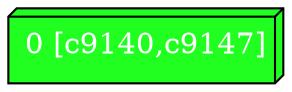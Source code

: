 diGraph libnss3{
	libnss3_0  [style=filled fillcolor="#20FF20" fontcolor="#ffffff" shape=box3d label="0 [c9140,c9147]"]


}